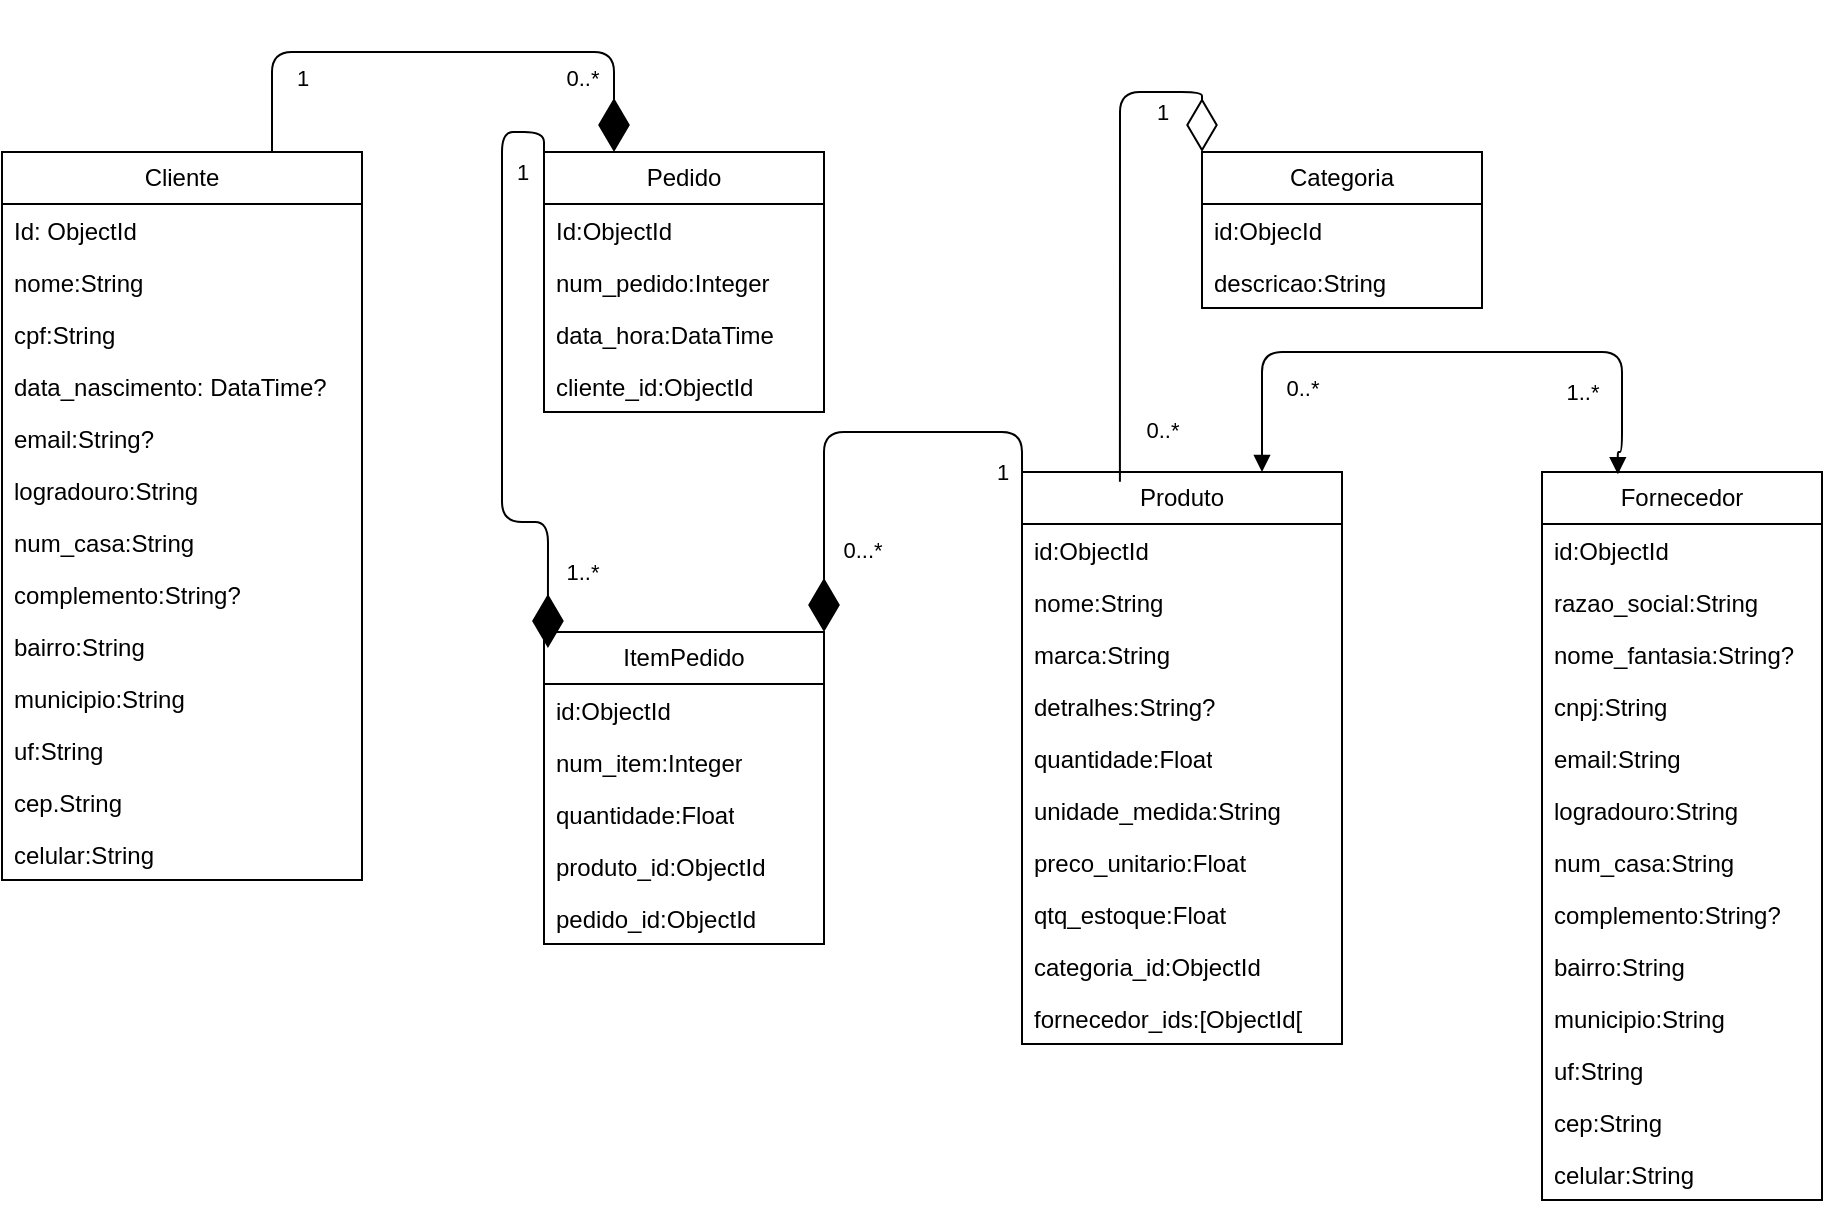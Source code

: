 <mxfile>
    <diagram id="sVVgMUMWuvVUFmptlNZO" name="Page-1">
        <mxGraphModel dx="1114" dy="497" grid="1" gridSize="10" guides="1" tooltips="1" connect="1" arrows="1" fold="1" page="1" pageScale="1" pageWidth="850" pageHeight="1100" background="#ffffff" math="0" shadow="0">
            <root>
                <mxCell id="0"/>
                <mxCell id="1" parent="0"/>
                <mxCell id="2" value="Cliente" style="swimlane;fontStyle=0;childLayout=stackLayout;horizontal=1;startSize=26;fillColor=none;horizontalStack=0;resizeParent=1;resizeParentMax=0;resizeLast=0;collapsible=1;marginBottom=0;whiteSpace=wrap;html=1;" parent="1" vertex="1">
                    <mxGeometry x="130" y="80" width="180" height="364" as="geometry"/>
                </mxCell>
                <mxCell id="3" value="Id: ObjectId" style="text;strokeColor=none;fillColor=none;align=left;verticalAlign=top;spacingLeft=4;spacingRight=4;overflow=hidden;rotatable=0;points=[[0,0.5],[1,0.5]];portConstraint=eastwest;whiteSpace=wrap;html=1;" parent="2" vertex="1">
                    <mxGeometry y="26" width="180" height="26" as="geometry"/>
                </mxCell>
                <mxCell id="4" value="nome:String" style="text;strokeColor=none;fillColor=none;align=left;verticalAlign=top;spacingLeft=4;spacingRight=4;overflow=hidden;rotatable=0;points=[[0,0.5],[1,0.5]];portConstraint=eastwest;whiteSpace=wrap;html=1;" parent="2" vertex="1">
                    <mxGeometry y="52" width="180" height="26" as="geometry"/>
                </mxCell>
                <mxCell id="5" value="cpf:String" style="text;strokeColor=none;fillColor=none;align=left;verticalAlign=top;spacingLeft=4;spacingRight=4;overflow=hidden;rotatable=0;points=[[0,0.5],[1,0.5]];portConstraint=eastwest;whiteSpace=wrap;html=1;" parent="2" vertex="1">
                    <mxGeometry y="78" width="180" height="26" as="geometry"/>
                </mxCell>
                <mxCell id="6" value="data_nascimento: DataTime?" style="text;strokeColor=none;fillColor=none;align=left;verticalAlign=top;spacingLeft=4;spacingRight=4;overflow=hidden;rotatable=0;points=[[0,0.5],[1,0.5]];portConstraint=eastwest;whiteSpace=wrap;html=1;" parent="2" vertex="1">
                    <mxGeometry y="104" width="180" height="26" as="geometry"/>
                </mxCell>
                <mxCell id="7" value="email:String?" style="text;strokeColor=none;fillColor=none;align=left;verticalAlign=top;spacingLeft=4;spacingRight=4;overflow=hidden;rotatable=0;points=[[0,0.5],[1,0.5]];portConstraint=eastwest;whiteSpace=wrap;html=1;" parent="2" vertex="1">
                    <mxGeometry y="130" width="180" height="26" as="geometry"/>
                </mxCell>
                <mxCell id="8" value="logradouro:String" style="text;strokeColor=none;fillColor=none;align=left;verticalAlign=top;spacingLeft=4;spacingRight=4;overflow=hidden;rotatable=0;points=[[0,0.5],[1,0.5]];portConstraint=eastwest;whiteSpace=wrap;html=1;" parent="2" vertex="1">
                    <mxGeometry y="156" width="180" height="26" as="geometry"/>
                </mxCell>
                <mxCell id="9" value="num_casa:String" style="text;strokeColor=none;fillColor=none;align=left;verticalAlign=top;spacingLeft=4;spacingRight=4;overflow=hidden;rotatable=0;points=[[0,0.5],[1,0.5]];portConstraint=eastwest;whiteSpace=wrap;html=1;" parent="2" vertex="1">
                    <mxGeometry y="182" width="180" height="26" as="geometry"/>
                </mxCell>
                <mxCell id="10" value="complemento:String?" style="text;strokeColor=none;fillColor=none;align=left;verticalAlign=top;spacingLeft=4;spacingRight=4;overflow=hidden;rotatable=0;points=[[0,0.5],[1,0.5]];portConstraint=eastwest;whiteSpace=wrap;html=1;" parent="2" vertex="1">
                    <mxGeometry y="208" width="180" height="26" as="geometry"/>
                </mxCell>
                <mxCell id="11" value="bairro:String" style="text;strokeColor=none;fillColor=none;align=left;verticalAlign=top;spacingLeft=4;spacingRight=4;overflow=hidden;rotatable=0;points=[[0,0.5],[1,0.5]];portConstraint=eastwest;whiteSpace=wrap;html=1;" parent="2" vertex="1">
                    <mxGeometry y="234" width="180" height="26" as="geometry"/>
                </mxCell>
                <mxCell id="12" value="municipio:String" style="text;strokeColor=none;fillColor=none;align=left;verticalAlign=top;spacingLeft=4;spacingRight=4;overflow=hidden;rotatable=0;points=[[0,0.5],[1,0.5]];portConstraint=eastwest;whiteSpace=wrap;html=1;" parent="2" vertex="1">
                    <mxGeometry y="260" width="180" height="26" as="geometry"/>
                </mxCell>
                <mxCell id="13" value="uf:String" style="text;strokeColor=none;fillColor=none;align=left;verticalAlign=top;spacingLeft=4;spacingRight=4;overflow=hidden;rotatable=0;points=[[0,0.5],[1,0.5]];portConstraint=eastwest;whiteSpace=wrap;html=1;" parent="2" vertex="1">
                    <mxGeometry y="286" width="180" height="26" as="geometry"/>
                </mxCell>
                <mxCell id="14" value="cep.String" style="text;strokeColor=none;fillColor=none;align=left;verticalAlign=top;spacingLeft=4;spacingRight=4;overflow=hidden;rotatable=0;points=[[0,0.5],[1,0.5]];portConstraint=eastwest;whiteSpace=wrap;html=1;" parent="2" vertex="1">
                    <mxGeometry y="312" width="180" height="26" as="geometry"/>
                </mxCell>
                <mxCell id="15" value="celular:String" style="text;strokeColor=none;fillColor=none;align=left;verticalAlign=top;spacingLeft=4;spacingRight=4;overflow=hidden;rotatable=0;points=[[0,0.5],[1,0.5]];portConstraint=eastwest;whiteSpace=wrap;html=1;" parent="2" vertex="1">
                    <mxGeometry y="338" width="180" height="26" as="geometry"/>
                </mxCell>
                <mxCell id="16" value="Pedido" style="swimlane;fontStyle=0;childLayout=stackLayout;horizontal=1;startSize=26;fillColor=none;horizontalStack=0;resizeParent=1;resizeParentMax=0;resizeLast=0;collapsible=1;marginBottom=0;whiteSpace=wrap;html=1;" parent="1" vertex="1">
                    <mxGeometry x="401" y="80" width="140" height="130" as="geometry"/>
                </mxCell>
                <mxCell id="18" value="Id:ObjectId" style="text;strokeColor=none;fillColor=none;align=left;verticalAlign=top;spacingLeft=4;spacingRight=4;overflow=hidden;rotatable=0;points=[[0,0.5],[1,0.5]];portConstraint=eastwest;whiteSpace=wrap;html=1;" parent="16" vertex="1">
                    <mxGeometry y="26" width="140" height="26" as="geometry"/>
                </mxCell>
                <mxCell id="20" value="num_pedido:Integer" style="text;strokeColor=none;fillColor=none;align=left;verticalAlign=top;spacingLeft=4;spacingRight=4;overflow=hidden;rotatable=0;points=[[0,0.5],[1,0.5]];portConstraint=eastwest;whiteSpace=wrap;html=1;" parent="16" vertex="1">
                    <mxGeometry y="52" width="140" height="26" as="geometry"/>
                </mxCell>
                <mxCell id="19" value="data_hora:DataTime" style="text;strokeColor=none;fillColor=none;align=left;verticalAlign=top;spacingLeft=4;spacingRight=4;overflow=hidden;rotatable=0;points=[[0,0.5],[1,0.5]];portConstraint=eastwest;whiteSpace=wrap;html=1;" parent="16" vertex="1">
                    <mxGeometry y="78" width="140" height="26" as="geometry"/>
                </mxCell>
                <mxCell id="21" value="cliente_id:ObjectId" style="text;strokeColor=none;fillColor=none;align=left;verticalAlign=top;spacingLeft=4;spacingRight=4;overflow=hidden;rotatable=0;points=[[0,0.5],[1,0.5]];portConstraint=eastwest;whiteSpace=wrap;html=1;" parent="16" vertex="1">
                    <mxGeometry y="104" width="140" height="26" as="geometry"/>
                </mxCell>
                <mxCell id="22" value="ItemPedido" style="swimlane;fontStyle=0;childLayout=stackLayout;horizontal=1;startSize=26;fillColor=none;horizontalStack=0;resizeParent=1;resizeParentMax=0;resizeLast=0;collapsible=1;marginBottom=0;whiteSpace=wrap;html=1;" parent="1" vertex="1">
                    <mxGeometry x="401" y="320" width="140" height="156" as="geometry">
                        <mxRectangle x="401" y="320" width="40" height="60" as="alternateBounds"/>
                    </mxGeometry>
                </mxCell>
                <mxCell id="23" value="id:ObjectId" style="text;strokeColor=none;fillColor=none;align=left;verticalAlign=top;spacingLeft=4;spacingRight=4;overflow=hidden;rotatable=0;points=[[0,0.5],[1,0.5]];portConstraint=eastwest;whiteSpace=wrap;html=1;" parent="22" vertex="1">
                    <mxGeometry y="26" width="140" height="26" as="geometry"/>
                </mxCell>
                <mxCell id="24" value="num_item:Integer" style="text;strokeColor=none;fillColor=none;align=left;verticalAlign=top;spacingLeft=4;spacingRight=4;overflow=hidden;rotatable=0;points=[[0,0.5],[1,0.5]];portConstraint=eastwest;whiteSpace=wrap;html=1;" parent="22" vertex="1">
                    <mxGeometry y="52" width="140" height="26" as="geometry"/>
                </mxCell>
                <mxCell id="25" value="quantidade:Float" style="text;strokeColor=none;fillColor=none;align=left;verticalAlign=top;spacingLeft=4;spacingRight=4;overflow=hidden;rotatable=0;points=[[0,0.5],[1,0.5]];portConstraint=eastwest;whiteSpace=wrap;html=1;" parent="22" vertex="1">
                    <mxGeometry y="78" width="140" height="26" as="geometry"/>
                </mxCell>
                <mxCell id="26" value="produto_id:ObjectId" style="text;strokeColor=none;fillColor=none;align=left;verticalAlign=top;spacingLeft=4;spacingRight=4;overflow=hidden;rotatable=0;points=[[0,0.5],[1,0.5]];portConstraint=eastwest;whiteSpace=wrap;html=1;" parent="22" vertex="1">
                    <mxGeometry y="104" width="140" height="26" as="geometry"/>
                </mxCell>
                <mxCell id="27" value="pedido_id:ObjectId" style="text;strokeColor=none;fillColor=none;align=left;verticalAlign=top;spacingLeft=4;spacingRight=4;overflow=hidden;rotatable=0;points=[[0,0.5],[1,0.5]];portConstraint=eastwest;whiteSpace=wrap;html=1;" parent="22" vertex="1">
                    <mxGeometry y="130" width="140" height="26" as="geometry"/>
                </mxCell>
                <mxCell id="28" value="Produto" style="swimlane;fontStyle=0;childLayout=stackLayout;horizontal=1;startSize=26;fillColor=none;horizontalStack=0;resizeParent=1;resizeParentMax=0;resizeLast=0;collapsible=1;marginBottom=0;whiteSpace=wrap;html=1;" parent="1" vertex="1">
                    <mxGeometry x="640" y="240" width="160" height="286" as="geometry"/>
                </mxCell>
                <mxCell id="29" value="id:ObjectId" style="text;strokeColor=none;fillColor=none;align=left;verticalAlign=top;spacingLeft=4;spacingRight=4;overflow=hidden;rotatable=0;points=[[0,0.5],[1,0.5]];portConstraint=eastwest;whiteSpace=wrap;html=1;" parent="28" vertex="1">
                    <mxGeometry y="26" width="160" height="26" as="geometry"/>
                </mxCell>
                <mxCell id="30" value="nome:String" style="text;strokeColor=none;fillColor=none;align=left;verticalAlign=top;spacingLeft=4;spacingRight=4;overflow=hidden;rotatable=0;points=[[0,0.5],[1,0.5]];portConstraint=eastwest;whiteSpace=wrap;html=1;" parent="28" vertex="1">
                    <mxGeometry y="52" width="160" height="26" as="geometry"/>
                </mxCell>
                <mxCell id="31" value="marca:String" style="text;strokeColor=none;fillColor=none;align=left;verticalAlign=top;spacingLeft=4;spacingRight=4;overflow=hidden;rotatable=0;points=[[0,0.5],[1,0.5]];portConstraint=eastwest;whiteSpace=wrap;html=1;" parent="28" vertex="1">
                    <mxGeometry y="78" width="160" height="26" as="geometry"/>
                </mxCell>
                <mxCell id="32" value="detralhes:String?" style="text;strokeColor=none;fillColor=none;align=left;verticalAlign=top;spacingLeft=4;spacingRight=4;overflow=hidden;rotatable=0;points=[[0,0.5],[1,0.5]];portConstraint=eastwest;whiteSpace=wrap;html=1;" parent="28" vertex="1">
                    <mxGeometry y="104" width="160" height="26" as="geometry"/>
                </mxCell>
                <mxCell id="33" value="quantidade:Float" style="text;strokeColor=none;fillColor=none;align=left;verticalAlign=top;spacingLeft=4;spacingRight=4;overflow=hidden;rotatable=0;points=[[0,0.5],[1,0.5]];portConstraint=eastwest;whiteSpace=wrap;html=1;" parent="28" vertex="1">
                    <mxGeometry y="130" width="160" height="26" as="geometry"/>
                </mxCell>
                <mxCell id="34" value="unidade_medida:String" style="text;strokeColor=none;fillColor=none;align=left;verticalAlign=top;spacingLeft=4;spacingRight=4;overflow=hidden;rotatable=0;points=[[0,0.5],[1,0.5]];portConstraint=eastwest;whiteSpace=wrap;html=1;" parent="28" vertex="1">
                    <mxGeometry y="156" width="160" height="26" as="geometry"/>
                </mxCell>
                <mxCell id="35" value="preco_unitario:Float" style="text;strokeColor=none;fillColor=none;align=left;verticalAlign=top;spacingLeft=4;spacingRight=4;overflow=hidden;rotatable=0;points=[[0,0.5],[1,0.5]];portConstraint=eastwest;whiteSpace=wrap;html=1;" parent="28" vertex="1">
                    <mxGeometry y="182" width="160" height="26" as="geometry"/>
                </mxCell>
                <mxCell id="36" value="qtq_estoque:Float" style="text;strokeColor=none;fillColor=none;align=left;verticalAlign=top;spacingLeft=4;spacingRight=4;overflow=hidden;rotatable=0;points=[[0,0.5],[1,0.5]];portConstraint=eastwest;whiteSpace=wrap;html=1;" parent="28" vertex="1">
                    <mxGeometry y="208" width="160" height="26" as="geometry"/>
                </mxCell>
                <mxCell id="37" value="categoria_id:ObjectId" style="text;strokeColor=none;fillColor=none;align=left;verticalAlign=top;spacingLeft=4;spacingRight=4;overflow=hidden;rotatable=0;points=[[0,0.5],[1,0.5]];portConstraint=eastwest;whiteSpace=wrap;html=1;" parent="28" vertex="1">
                    <mxGeometry y="234" width="160" height="26" as="geometry"/>
                </mxCell>
                <mxCell id="38" value="fornecedor_ids:[ObjectId[" style="text;strokeColor=none;fillColor=none;align=left;verticalAlign=top;spacingLeft=4;spacingRight=4;overflow=hidden;rotatable=0;points=[[0,0.5],[1,0.5]];portConstraint=eastwest;whiteSpace=wrap;html=1;" parent="28" vertex="1">
                    <mxGeometry y="260" width="160" height="26" as="geometry"/>
                </mxCell>
                <mxCell id="39" value="Categoria" style="swimlane;fontStyle=0;childLayout=stackLayout;horizontal=1;startSize=26;fillColor=none;horizontalStack=0;resizeParent=1;resizeParentMax=0;resizeLast=0;collapsible=1;marginBottom=0;whiteSpace=wrap;html=1;" parent="1" vertex="1">
                    <mxGeometry x="730" y="80" width="140" height="78" as="geometry"/>
                </mxCell>
                <mxCell id="40" value="id:ObjecId" style="text;strokeColor=none;fillColor=none;align=left;verticalAlign=top;spacingLeft=4;spacingRight=4;overflow=hidden;rotatable=0;points=[[0,0.5],[1,0.5]];portConstraint=eastwest;whiteSpace=wrap;html=1;" parent="39" vertex="1">
                    <mxGeometry y="26" width="140" height="26" as="geometry"/>
                </mxCell>
                <mxCell id="41" value="descricao:String" style="text;strokeColor=none;fillColor=none;align=left;verticalAlign=top;spacingLeft=4;spacingRight=4;overflow=hidden;rotatable=0;points=[[0,0.5],[1,0.5]];portConstraint=eastwest;whiteSpace=wrap;html=1;" parent="39" vertex="1">
                    <mxGeometry y="52" width="140" height="26" as="geometry"/>
                </mxCell>
                <mxCell id="45" value="Fornecedor" style="swimlane;fontStyle=0;childLayout=stackLayout;horizontal=1;startSize=26;fillColor=none;horizontalStack=0;resizeParent=1;resizeParentMax=0;resizeLast=0;collapsible=1;marginBottom=0;whiteSpace=wrap;html=1;" parent="1" vertex="1">
                    <mxGeometry x="900" y="240" width="140" height="364" as="geometry"/>
                </mxCell>
                <mxCell id="46" value="id:ObjectId" style="text;strokeColor=none;fillColor=none;align=left;verticalAlign=top;spacingLeft=4;spacingRight=4;overflow=hidden;rotatable=0;points=[[0,0.5],[1,0.5]];portConstraint=eastwest;whiteSpace=wrap;html=1;" parent="45" vertex="1">
                    <mxGeometry y="26" width="140" height="26" as="geometry"/>
                </mxCell>
                <mxCell id="47" value="razao_social:String" style="text;strokeColor=none;fillColor=none;align=left;verticalAlign=top;spacingLeft=4;spacingRight=4;overflow=hidden;rotatable=0;points=[[0,0.5],[1,0.5]];portConstraint=eastwest;whiteSpace=wrap;html=1;" parent="45" vertex="1">
                    <mxGeometry y="52" width="140" height="26" as="geometry"/>
                </mxCell>
                <mxCell id="48" value="nome_fantasia:String?" style="text;strokeColor=none;fillColor=none;align=left;verticalAlign=top;spacingLeft=4;spacingRight=4;overflow=hidden;rotatable=0;points=[[0,0.5],[1,0.5]];portConstraint=eastwest;whiteSpace=wrap;html=1;" parent="45" vertex="1">
                    <mxGeometry y="78" width="140" height="26" as="geometry"/>
                </mxCell>
                <mxCell id="49" value="cnpj:String" style="text;strokeColor=none;fillColor=none;align=left;verticalAlign=top;spacingLeft=4;spacingRight=4;overflow=hidden;rotatable=0;points=[[0,0.5],[1,0.5]];portConstraint=eastwest;whiteSpace=wrap;html=1;" parent="45" vertex="1">
                    <mxGeometry y="104" width="140" height="26" as="geometry"/>
                </mxCell>
                <mxCell id="50" value="email:String" style="text;strokeColor=none;fillColor=none;align=left;verticalAlign=top;spacingLeft=4;spacingRight=4;overflow=hidden;rotatable=0;points=[[0,0.5],[1,0.5]];portConstraint=eastwest;whiteSpace=wrap;html=1;" parent="45" vertex="1">
                    <mxGeometry y="130" width="140" height="26" as="geometry"/>
                </mxCell>
                <mxCell id="51" value="logradouro:String" style="text;strokeColor=none;fillColor=none;align=left;verticalAlign=top;spacingLeft=4;spacingRight=4;overflow=hidden;rotatable=0;points=[[0,0.5],[1,0.5]];portConstraint=eastwest;whiteSpace=wrap;html=1;" parent="45" vertex="1">
                    <mxGeometry y="156" width="140" height="26" as="geometry"/>
                </mxCell>
                <mxCell id="52" value="num_casa:String" style="text;strokeColor=none;fillColor=none;align=left;verticalAlign=top;spacingLeft=4;spacingRight=4;overflow=hidden;rotatable=0;points=[[0,0.5],[1,0.5]];portConstraint=eastwest;whiteSpace=wrap;html=1;" parent="45" vertex="1">
                    <mxGeometry y="182" width="140" height="26" as="geometry"/>
                </mxCell>
                <mxCell id="53" value="complemento:String?" style="text;strokeColor=none;fillColor=none;align=left;verticalAlign=top;spacingLeft=4;spacingRight=4;overflow=hidden;rotatable=0;points=[[0,0.5],[1,0.5]];portConstraint=eastwest;whiteSpace=wrap;html=1;" parent="45" vertex="1">
                    <mxGeometry y="208" width="140" height="26" as="geometry"/>
                </mxCell>
                <mxCell id="54" value="bairro:String" style="text;strokeColor=none;fillColor=none;align=left;verticalAlign=top;spacingLeft=4;spacingRight=4;overflow=hidden;rotatable=0;points=[[0,0.5],[1,0.5]];portConstraint=eastwest;whiteSpace=wrap;html=1;" parent="45" vertex="1">
                    <mxGeometry y="234" width="140" height="26" as="geometry"/>
                </mxCell>
                <mxCell id="55" value="municipio:String" style="text;strokeColor=none;fillColor=none;align=left;verticalAlign=top;spacingLeft=4;spacingRight=4;overflow=hidden;rotatable=0;points=[[0,0.5],[1,0.5]];portConstraint=eastwest;whiteSpace=wrap;html=1;" parent="45" vertex="1">
                    <mxGeometry y="260" width="140" height="26" as="geometry"/>
                </mxCell>
                <mxCell id="56" value="uf:String" style="text;strokeColor=none;fillColor=none;align=left;verticalAlign=top;spacingLeft=4;spacingRight=4;overflow=hidden;rotatable=0;points=[[0,0.5],[1,0.5]];portConstraint=eastwest;whiteSpace=wrap;html=1;" parent="45" vertex="1">
                    <mxGeometry y="286" width="140" height="26" as="geometry"/>
                </mxCell>
                <mxCell id="57" value="cep:String" style="text;strokeColor=none;fillColor=none;align=left;verticalAlign=top;spacingLeft=4;spacingRight=4;overflow=hidden;rotatable=0;points=[[0,0.5],[1,0.5]];portConstraint=eastwest;whiteSpace=wrap;html=1;" parent="45" vertex="1">
                    <mxGeometry y="312" width="140" height="26" as="geometry"/>
                </mxCell>
                <mxCell id="58" value="celular:String" style="text;strokeColor=none;fillColor=none;align=left;verticalAlign=top;spacingLeft=4;spacingRight=4;overflow=hidden;rotatable=0;points=[[0,0.5],[1,0.5]];portConstraint=eastwest;whiteSpace=wrap;html=1;" parent="45" vertex="1">
                    <mxGeometry y="338" width="140" height="26" as="geometry"/>
                </mxCell>
                <mxCell id="60" value="" style="endArrow=diamondThin;endFill=1;endSize=24;html=1;exitX=0.75;exitY=0;exitDx=0;exitDy=0;entryX=0.25;entryY=0;entryDx=0;entryDy=0;edgeStyle=orthogonalEdgeStyle;" parent="1" source="2" target="16" edge="1">
                    <mxGeometry width="160" relative="1" as="geometry">
                        <mxPoint x="265" y="40" as="sourcePoint"/>
                        <mxPoint x="425" y="40" as="targetPoint"/>
                        <Array as="points">
                            <mxPoint x="265" y="30"/>
                            <mxPoint x="436" y="30"/>
                        </Array>
                    </mxGeometry>
                </mxCell>
                <mxCell id="61" value="1" style="edgeLabel;html=1;align=center;verticalAlign=middle;resizable=0;points=[];" parent="60" vertex="1" connectable="0">
                    <mxGeometry x="-0.838" y="1" relative="1" as="geometry">
                        <mxPoint x="16" y="-15" as="offset"/>
                    </mxGeometry>
                </mxCell>
                <mxCell id="62" value="0..*" style="edgeLabel;html=1;align=center;verticalAlign=middle;resizable=0;points=[];" parent="60" vertex="1" connectable="0">
                    <mxGeometry x="0.727" y="1" relative="1" as="geometry">
                        <mxPoint x="-17" as="offset"/>
                    </mxGeometry>
                </mxCell>
                <mxCell id="63" value="" style="endArrow=diamondThin;endFill=1;endSize=24;html=1;edgeStyle=orthogonalEdgeStyle;exitX=0;exitY=0;exitDx=0;exitDy=0;entryX=0.014;entryY=0.051;entryDx=0;entryDy=0;entryPerimeter=0;" parent="1" source="16" target="22" edge="1">
                    <mxGeometry width="160" relative="1" as="geometry">
                        <mxPoint x="410" y="280" as="sourcePoint"/>
                        <mxPoint x="390" y="320" as="targetPoint"/>
                        <Array as="points">
                            <mxPoint x="401" y="70"/>
                            <mxPoint x="380" y="70"/>
                            <mxPoint x="380" y="265"/>
                            <mxPoint x="403" y="265"/>
                        </Array>
                    </mxGeometry>
                </mxCell>
                <mxCell id="64" value="1" style="edgeLabel;html=1;align=center;verticalAlign=middle;resizable=0;points=[];" parent="63" vertex="1" connectable="0">
                    <mxGeometry x="-0.66" relative="1" as="geometry">
                        <mxPoint x="10" y="-2" as="offset"/>
                    </mxGeometry>
                </mxCell>
                <mxCell id="66" value="1..*" style="edgeLabel;html=1;align=center;verticalAlign=middle;resizable=0;points=[];" parent="63" vertex="1" connectable="0">
                    <mxGeometry x="0.705" relative="1" as="geometry">
                        <mxPoint x="17" y="8" as="offset"/>
                    </mxGeometry>
                </mxCell>
                <mxCell id="68" value="" style="endArrow=diamondThin;endFill=1;endSize=24;html=1;edgeStyle=orthogonalEdgeStyle;exitX=0;exitY=0;exitDx=0;exitDy=0;entryX=1;entryY=0;entryDx=0;entryDy=0;" parent="1" source="28" target="22" edge="1">
                    <mxGeometry width="160" relative="1" as="geometry">
                        <mxPoint x="410" y="280" as="sourcePoint"/>
                        <mxPoint x="570" y="280" as="targetPoint"/>
                        <Array as="points">
                            <mxPoint x="640" y="220"/>
                            <mxPoint x="541" y="220"/>
                        </Array>
                    </mxGeometry>
                </mxCell>
                <mxCell id="69" value="0...*" style="edgeLabel;html=1;align=center;verticalAlign=middle;resizable=0;points=[];" parent="68" vertex="1" connectable="0">
                    <mxGeometry x="0.367" y="-1" relative="1" as="geometry">
                        <mxPoint x="20" y="28" as="offset"/>
                    </mxGeometry>
                </mxCell>
                <mxCell id="70" value="1" style="edgeLabel;html=1;align=center;verticalAlign=middle;resizable=0;points=[];" parent="68" vertex="1" connectable="0">
                    <mxGeometry x="-0.635" y="4" relative="1" as="geometry">
                        <mxPoint x="10" y="16" as="offset"/>
                    </mxGeometry>
                </mxCell>
                <mxCell id="75" value="" style="endArrow=diamondThin;endFill=0;endSize=24;html=1;edgeStyle=orthogonalEdgeStyle;exitX=0.306;exitY=0.017;exitDx=0;exitDy=0;exitPerimeter=0;entryX=0;entryY=0;entryDx=0;entryDy=0;" parent="1" source="28" target="39" edge="1">
                    <mxGeometry width="160" relative="1" as="geometry">
                        <mxPoint x="810" y="280" as="sourcePoint"/>
                        <mxPoint x="970" y="280" as="targetPoint"/>
                        <Array as="points">
                            <mxPoint x="689" y="50"/>
                            <mxPoint x="730" y="50"/>
                        </Array>
                    </mxGeometry>
                </mxCell>
                <mxCell id="76" value="0..*" style="edgeLabel;html=1;align=center;verticalAlign=middle;resizable=0;points=[];" parent="75" vertex="1" connectable="0">
                    <mxGeometry x="-0.805" y="3" relative="1" as="geometry">
                        <mxPoint x="24" as="offset"/>
                    </mxGeometry>
                </mxCell>
                <mxCell id="77" value="1" style="edgeLabel;html=1;align=center;verticalAlign=middle;resizable=0;points=[];" parent="75" vertex="1" connectable="0">
                    <mxGeometry x="0.639" y="-2" relative="1" as="geometry">
                        <mxPoint x="-2" y="8" as="offset"/>
                    </mxGeometry>
                </mxCell>
                <mxCell id="79" value="" style="endArrow=block;startArrow=block;endFill=1;startFill=1;html=1;edgeStyle=orthogonalEdgeStyle;exitX=0.75;exitY=0;exitDx=0;exitDy=0;entryX=0.271;entryY=0.003;entryDx=0;entryDy=0;entryPerimeter=0;" parent="1" source="28" target="45" edge="1">
                    <mxGeometry width="160" relative="1" as="geometry">
                        <mxPoint x="770" y="190" as="sourcePoint"/>
                        <mxPoint x="930" y="230" as="targetPoint"/>
                        <Array as="points">
                            <mxPoint x="760" y="180"/>
                            <mxPoint x="940" y="180"/>
                            <mxPoint x="940" y="230"/>
                            <mxPoint x="938" y="230"/>
                        </Array>
                    </mxGeometry>
                </mxCell>
                <mxCell id="80" value="0..*" style="edgeLabel;html=1;align=center;verticalAlign=middle;resizable=0;points=[];" parent="79" vertex="1" connectable="0">
                    <mxGeometry x="-0.759" relative="1" as="geometry">
                        <mxPoint x="20" y="-6" as="offset"/>
                    </mxGeometry>
                </mxCell>
                <mxCell id="81" value="1..*" style="edgeLabel;html=1;align=center;verticalAlign=middle;resizable=0;points=[];" parent="79" vertex="1" connectable="0">
                    <mxGeometry x="0.755" relative="1" as="geometry">
                        <mxPoint x="-20" y="-6" as="offset"/>
                    </mxGeometry>
                </mxCell>
            </root>
        </mxGraphModel>
    </diagram>
</mxfile>